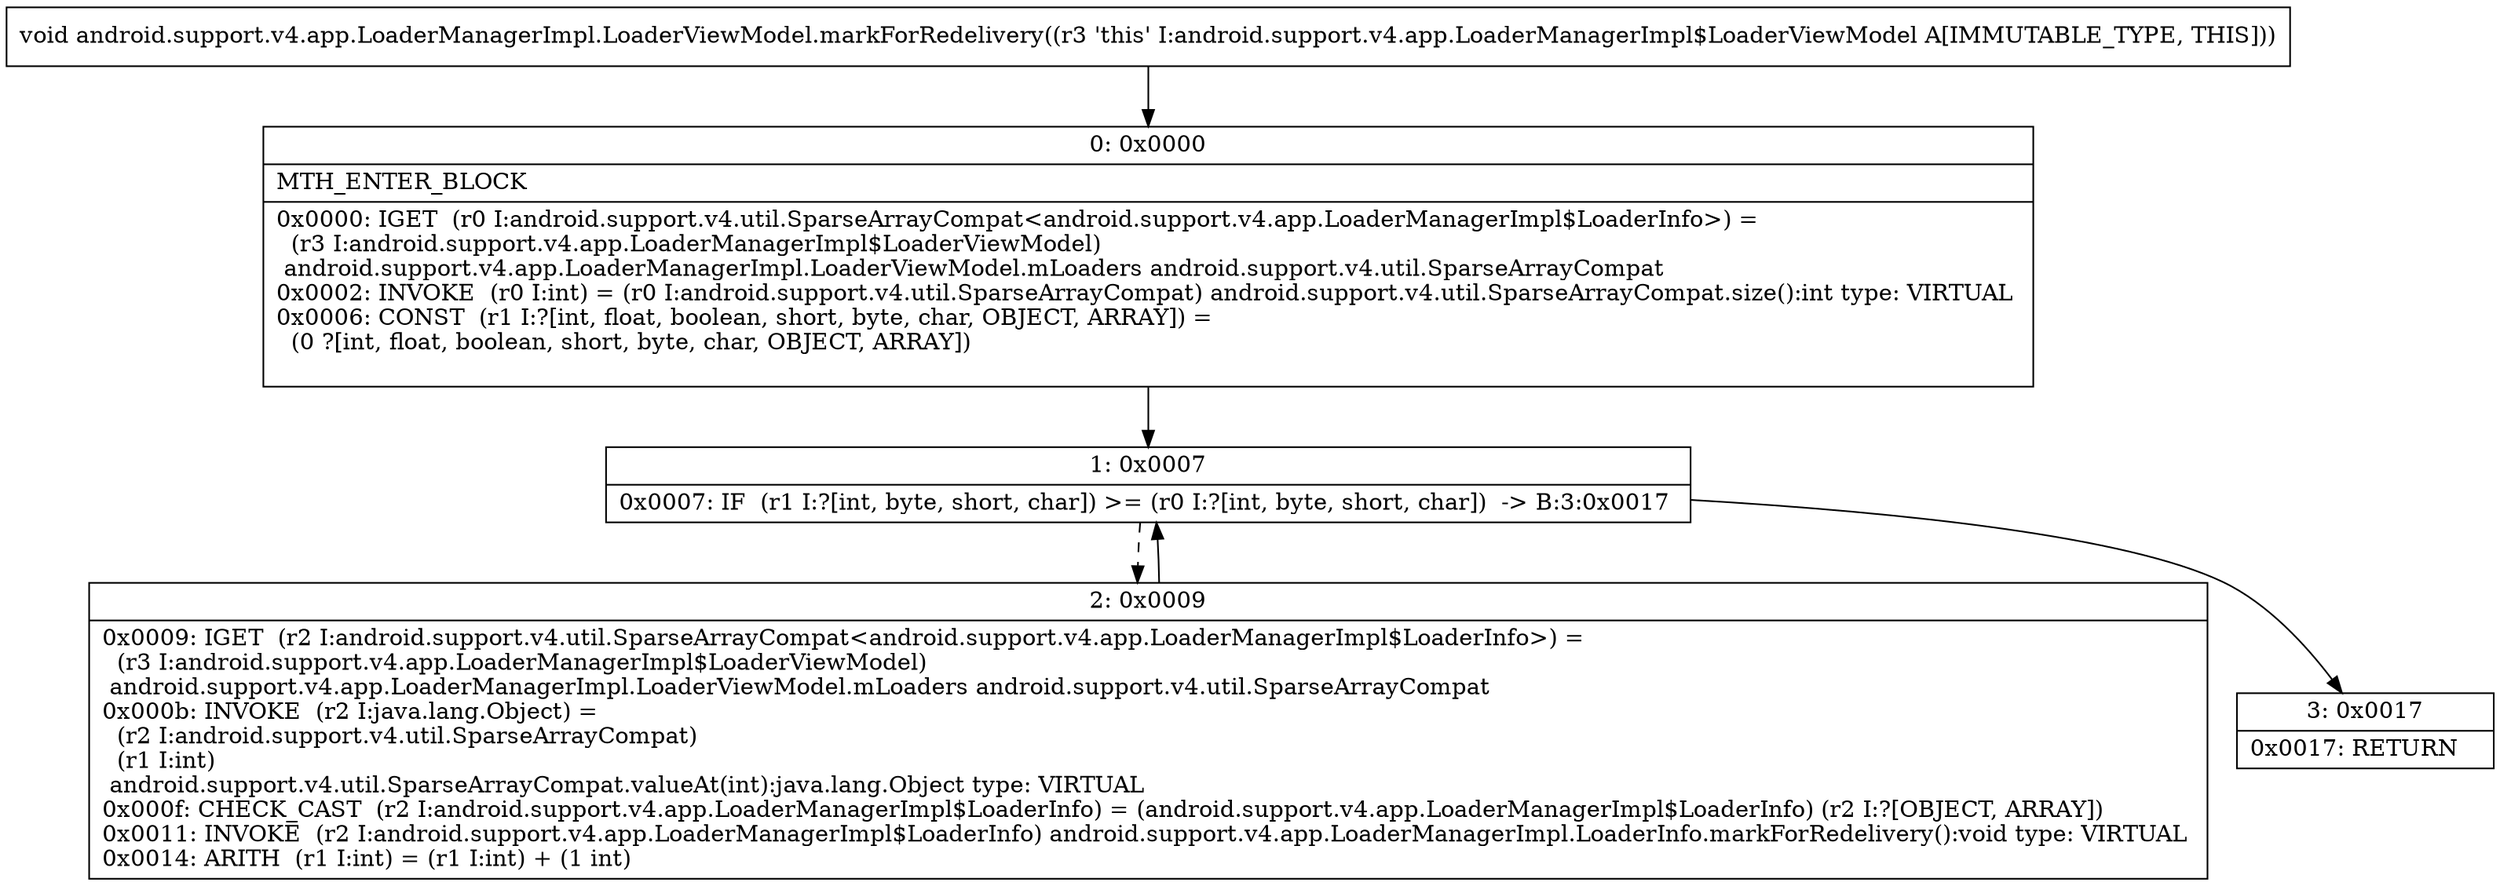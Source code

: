 digraph "CFG forandroid.support.v4.app.LoaderManagerImpl.LoaderViewModel.markForRedelivery()V" {
Node_0 [shape=record,label="{0\:\ 0x0000|MTH_ENTER_BLOCK\l|0x0000: IGET  (r0 I:android.support.v4.util.SparseArrayCompat\<android.support.v4.app.LoaderManagerImpl$LoaderInfo\>) = \l  (r3 I:android.support.v4.app.LoaderManagerImpl$LoaderViewModel)\l android.support.v4.app.LoaderManagerImpl.LoaderViewModel.mLoaders android.support.v4.util.SparseArrayCompat \l0x0002: INVOKE  (r0 I:int) = (r0 I:android.support.v4.util.SparseArrayCompat) android.support.v4.util.SparseArrayCompat.size():int type: VIRTUAL \l0x0006: CONST  (r1 I:?[int, float, boolean, short, byte, char, OBJECT, ARRAY]) = \l  (0 ?[int, float, boolean, short, byte, char, OBJECT, ARRAY])\l \l}"];
Node_1 [shape=record,label="{1\:\ 0x0007|0x0007: IF  (r1 I:?[int, byte, short, char]) \>= (r0 I:?[int, byte, short, char])  \-\> B:3:0x0017 \l}"];
Node_2 [shape=record,label="{2\:\ 0x0009|0x0009: IGET  (r2 I:android.support.v4.util.SparseArrayCompat\<android.support.v4.app.LoaderManagerImpl$LoaderInfo\>) = \l  (r3 I:android.support.v4.app.LoaderManagerImpl$LoaderViewModel)\l android.support.v4.app.LoaderManagerImpl.LoaderViewModel.mLoaders android.support.v4.util.SparseArrayCompat \l0x000b: INVOKE  (r2 I:java.lang.Object) = \l  (r2 I:android.support.v4.util.SparseArrayCompat)\l  (r1 I:int)\l android.support.v4.util.SparseArrayCompat.valueAt(int):java.lang.Object type: VIRTUAL \l0x000f: CHECK_CAST  (r2 I:android.support.v4.app.LoaderManagerImpl$LoaderInfo) = (android.support.v4.app.LoaderManagerImpl$LoaderInfo) (r2 I:?[OBJECT, ARRAY]) \l0x0011: INVOKE  (r2 I:android.support.v4.app.LoaderManagerImpl$LoaderInfo) android.support.v4.app.LoaderManagerImpl.LoaderInfo.markForRedelivery():void type: VIRTUAL \l0x0014: ARITH  (r1 I:int) = (r1 I:int) + (1 int) \l}"];
Node_3 [shape=record,label="{3\:\ 0x0017|0x0017: RETURN   \l}"];
MethodNode[shape=record,label="{void android.support.v4.app.LoaderManagerImpl.LoaderViewModel.markForRedelivery((r3 'this' I:android.support.v4.app.LoaderManagerImpl$LoaderViewModel A[IMMUTABLE_TYPE, THIS])) }"];
MethodNode -> Node_0;
Node_0 -> Node_1;
Node_1 -> Node_2[style=dashed];
Node_1 -> Node_3;
Node_2 -> Node_1;
}

